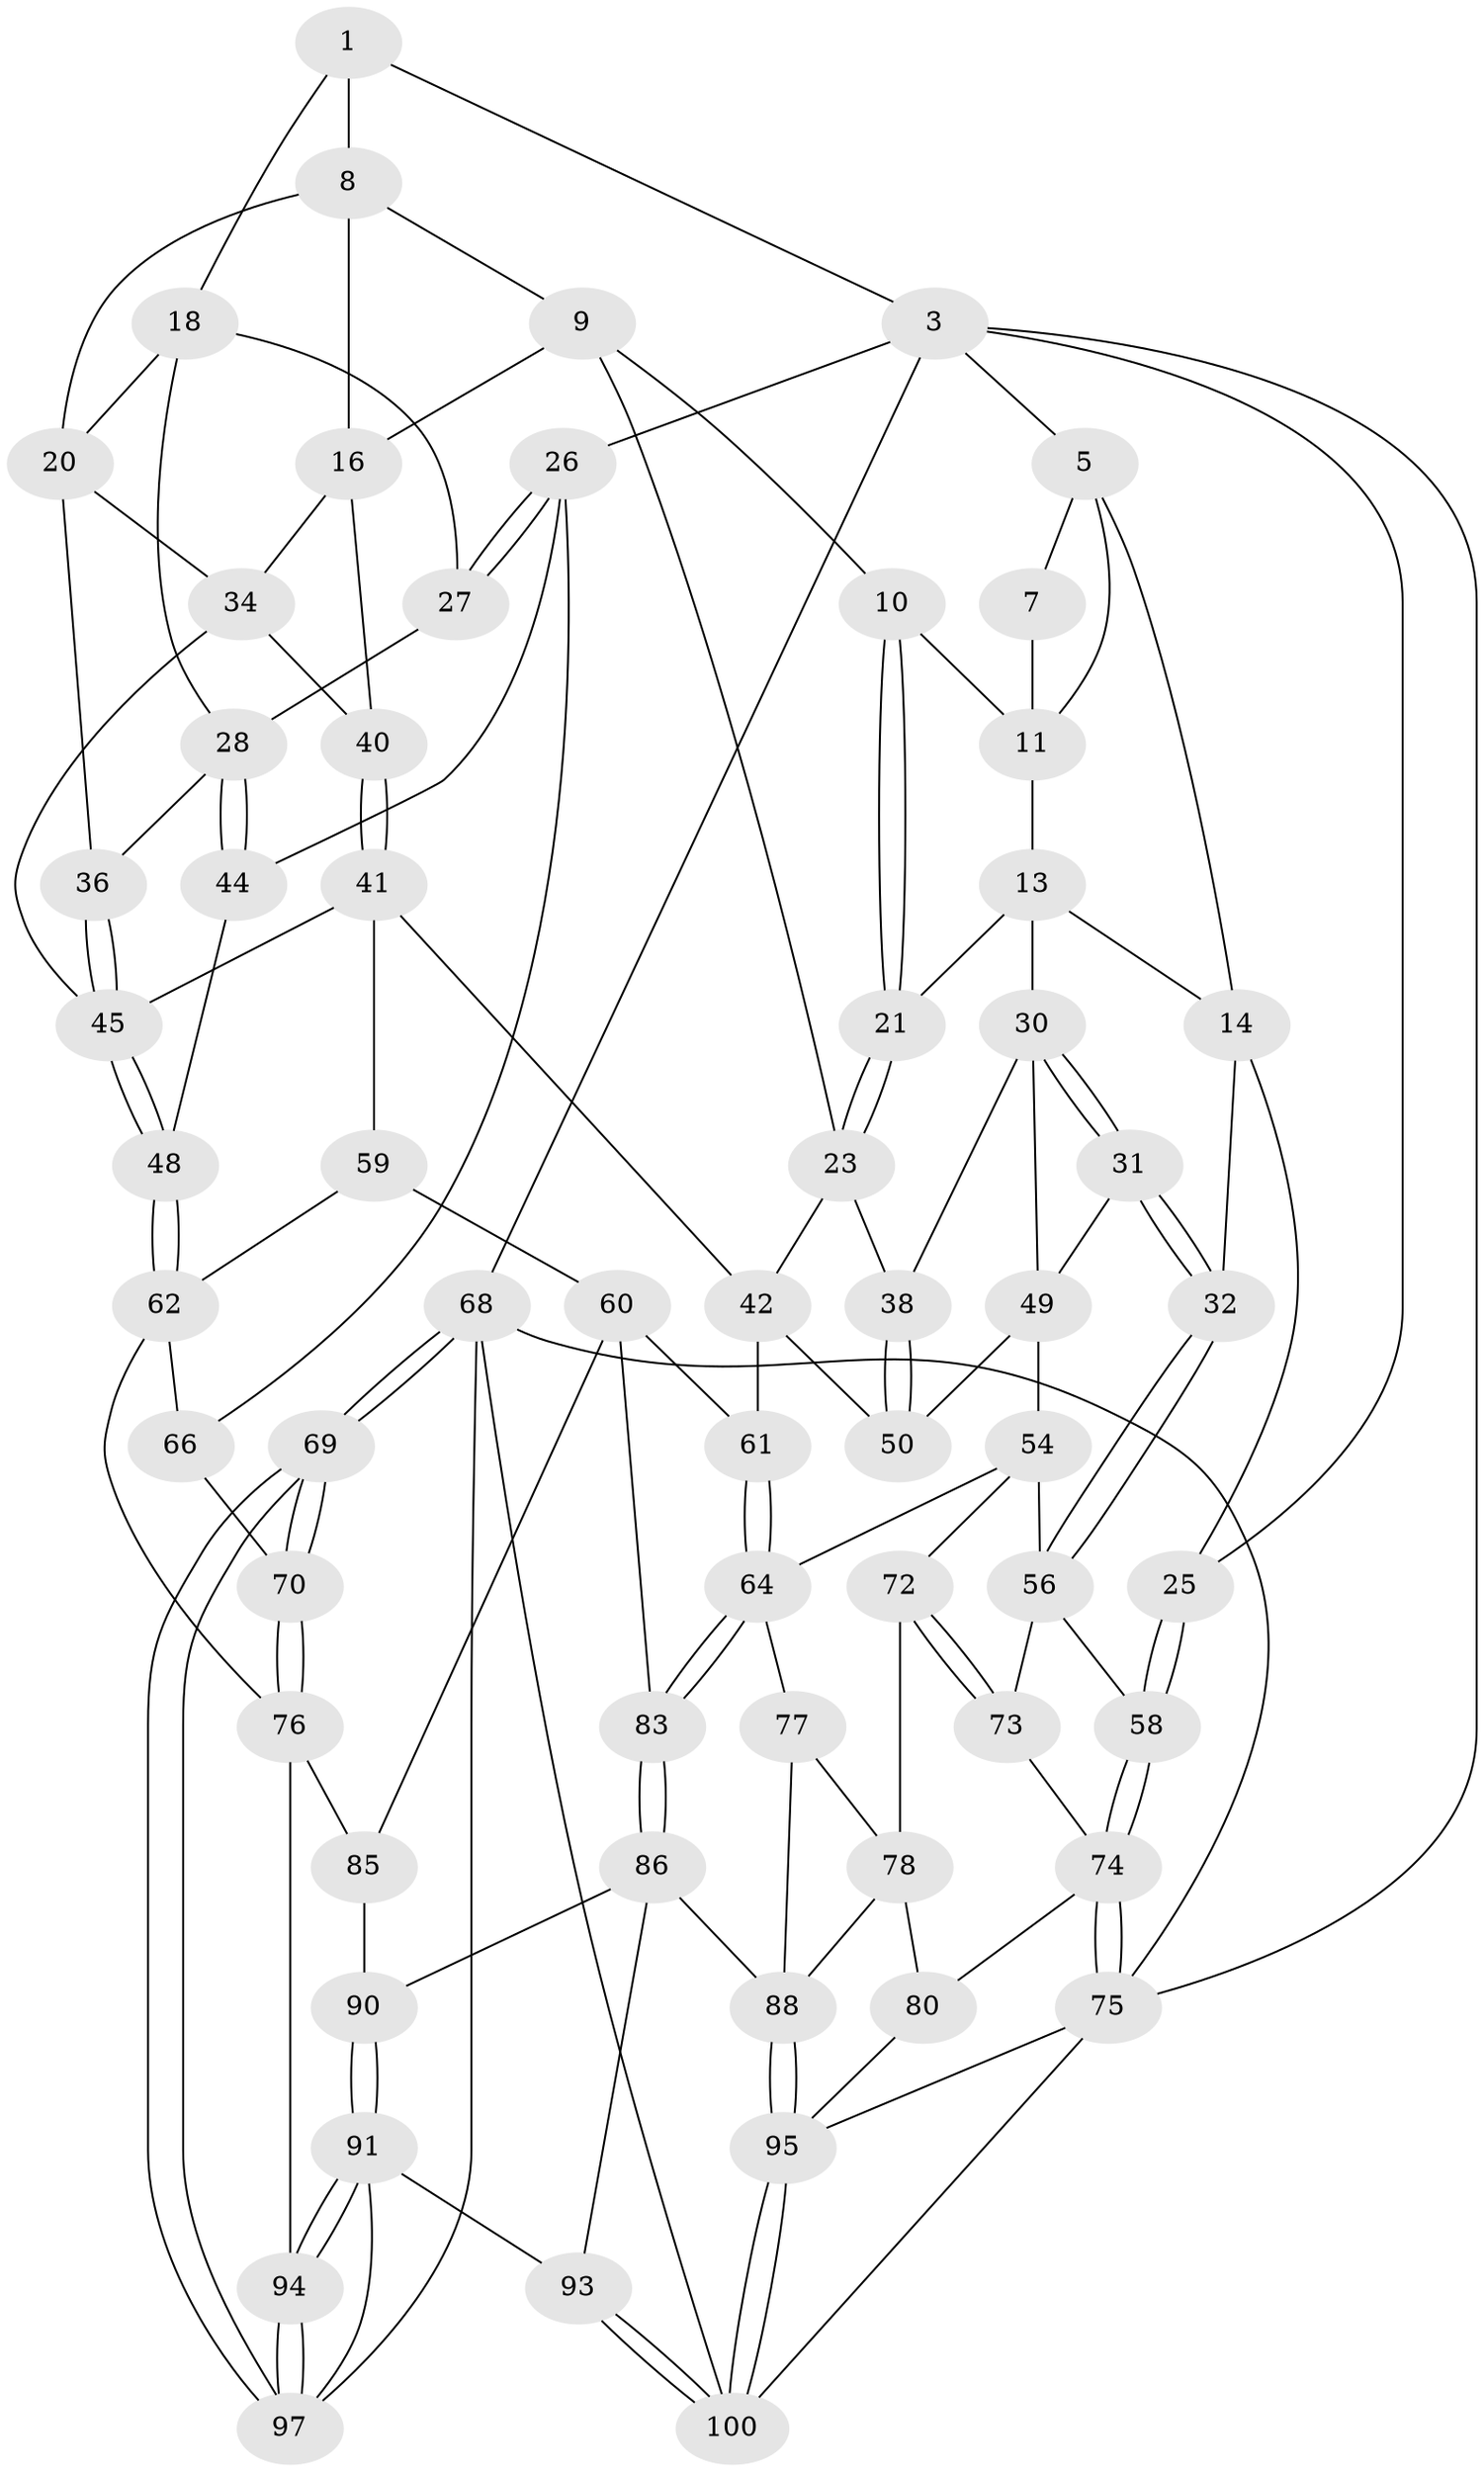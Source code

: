 // original degree distribution, {3: 0.0196078431372549, 5: 0.5686274509803921, 4: 0.21568627450980393, 6: 0.19607843137254902}
// Generated by graph-tools (version 1.1) at 2025/38/02/21/25 10:38:58]
// undirected, 64 vertices, 144 edges
graph export_dot {
graph [start="1"]
  node [color=gray90,style=filled];
  1 [pos="+0.6482744089609487+0",super="+2"];
  3 [pos="+1+0",super="+4"];
  5 [pos="+0+0",super="+6"];
  7 [pos="+0.43512956779531553+0"];
  8 [pos="+0.639313399786012+0",super="+15"];
  9 [pos="+0.5933430889507271+0.040133285005645225",super="+17"];
  10 [pos="+0.4414982286902621+0.0874320843083006"];
  11 [pos="+0.42159783996343686+0.011562209917785516",super="+12"];
  13 [pos="+0.2605134822246048+0.10334002688167193",super="+22"];
  14 [pos="+0.10426298252522652+0.12692888177085349",super="+24"];
  16 [pos="+0.6683144614422403+0.14532865826155417",super="+35"];
  18 [pos="+0.9035590680340301+0.053598847307568434",super="+19"];
  20 [pos="+0.7477267289481326+0.14311638058779336",super="+33"];
  21 [pos="+0.4318633590670805+0.14375975175061084"];
  23 [pos="+0.4867470094376802+0.22340445159754196",super="+37"];
  25 [pos="+0+0.06053200462113502"];
  26 [pos="+1+0.21531416557083402",super="+43"];
  27 [pos="+0.9437689484363911+0.17168789282733554"];
  28 [pos="+0.9377474277400093+0.2254738977685763",super="+29"];
  30 [pos="+0.24792541709519086+0.2021802102065151",super="+39"];
  31 [pos="+0.19609301686439143+0.24847400890818158"];
  32 [pos="+0.14306013289657188+0.274321132357929"];
  34 [pos="+0.7145357090805341+0.24191124182136614",super="+47"];
  36 [pos="+0.8231129688743861+0.34896529312888513"];
  38 [pos="+0.34948083571293925+0.2632470252308918"];
  40 [pos="+0.6115847182264507+0.2610916548263509"];
  41 [pos="+0.5691897049098936+0.2869685603947872",super="+52"];
  42 [pos="+0.5082704785881716+0.27992370194301613",super="+53"];
  44 [pos="+1+0.28592234241039377"];
  45 [pos="+0.8226396200421505+0.3531924821600962",super="+46"];
  48 [pos="+0.8655958060455236+0.3754813126657744"];
  49 [pos="+0.307645364352917+0.3454004713723305",super="+51"];
  50 [pos="+0.38874182888051106+0.43964791594507135"];
  54 [pos="+0.34883749372141587+0.4946850145682002",super="+55"];
  56 [pos="+0.1328521077086765+0.29429488938214104",super="+57"];
  58 [pos="+0+0.4038762181582218"];
  59 [pos="+0.6872569863387298+0.45230478134567825"];
  60 [pos="+0.6732049021535419+0.47346545043198085",super="+82"];
  61 [pos="+0.5667688642117037+0.43436901955008494"];
  62 [pos="+0.8897198977239803+0.4248846948124204",super="+63"];
  64 [pos="+0.46087704048454475+0.563541077152185",super="+65"];
  66 [pos="+1+0.39506595476928463",super="+67"];
  68 [pos="+1+1",super="+101"];
  69 [pos="+1+1"];
  70 [pos="+1+0.7382032298857218",super="+71"];
  72 [pos="+0.12202257986269936+0.48840725031192006"];
  73 [pos="+0.034566141203236256+0.479618489372058"];
  74 [pos="+0+0.8421409485109272",super="+81"];
  75 [pos="+0+1",super="+98"];
  76 [pos="+0.894169525378707+0.6610705969378204",super="+84"];
  77 [pos="+0.3032433936520021+0.5754589771548994"];
  78 [pos="+0.12577605802289843+0.49777273585069776",super="+79"];
  80 [pos="+0.14104437391018695+0.6947327389899506"];
  83 [pos="+0.49835242660289886+0.5936194576514583"];
  85 [pos="+0.6704893532371453+0.5947047379486952"];
  86 [pos="+0.494771313944857+0.6260665772225977",super="+87"];
  88 [pos="+0.371400429595979+0.8162701745355194",super="+89"];
  90 [pos="+0.615741736410145+0.7473530210850561"];
  91 [pos="+0.6104212286260468+0.770584167250466",super="+92"];
  93 [pos="+0.5807880662915686+0.7820532137393893"];
  94 [pos="+0.7584601801550921+0.8463876773258028"];
  95 [pos="+0.37135494551367393+0.817934113998879",super="+96"];
  97 [pos="+0.7594144172294314+0.8718074124836269",super="+99"];
  100 [pos="+0.5155134953794505+1",super="+102"];
  1 -- 8;
  1 -- 18;
  1 -- 3;
  3 -- 26;
  3 -- 68;
  3 -- 25;
  3 -- 75;
  3 -- 5;
  5 -- 14;
  5 -- 7;
  5 -- 11;
  7 -- 11;
  8 -- 9;
  8 -- 16;
  8 -- 20;
  9 -- 10;
  9 -- 16;
  9 -- 23;
  10 -- 11;
  10 -- 21;
  10 -- 21;
  11 -- 13;
  13 -- 14;
  13 -- 21;
  13 -- 30;
  14 -- 32;
  14 -- 25;
  16 -- 34;
  16 -- 40;
  18 -- 27;
  18 -- 20;
  18 -- 28;
  20 -- 34;
  20 -- 36;
  21 -- 23;
  21 -- 23;
  23 -- 42;
  23 -- 38;
  25 -- 58;
  25 -- 58;
  26 -- 27;
  26 -- 27;
  26 -- 44;
  26 -- 66;
  27 -- 28;
  28 -- 44;
  28 -- 44;
  28 -- 36;
  30 -- 31;
  30 -- 31;
  30 -- 38;
  30 -- 49;
  31 -- 32;
  31 -- 32;
  31 -- 49;
  32 -- 56;
  32 -- 56;
  34 -- 40;
  34 -- 45;
  36 -- 45;
  36 -- 45;
  38 -- 50;
  38 -- 50;
  40 -- 41;
  40 -- 41;
  41 -- 42;
  41 -- 59;
  41 -- 45;
  42 -- 50;
  42 -- 61;
  44 -- 48;
  45 -- 48;
  45 -- 48;
  48 -- 62;
  48 -- 62;
  49 -- 50;
  49 -- 54;
  54 -- 64;
  54 -- 56;
  54 -- 72;
  56 -- 73;
  56 -- 58;
  58 -- 74;
  58 -- 74;
  59 -- 60;
  59 -- 62;
  60 -- 61;
  60 -- 83;
  60 -- 85;
  61 -- 64;
  61 -- 64;
  62 -- 76;
  62 -- 66;
  64 -- 83;
  64 -- 83;
  64 -- 77;
  66 -- 70 [weight=2];
  68 -- 69;
  68 -- 69;
  68 -- 75;
  68 -- 100;
  68 -- 97;
  69 -- 70;
  69 -- 70;
  69 -- 97;
  69 -- 97;
  70 -- 76;
  70 -- 76;
  72 -- 73;
  72 -- 73;
  72 -- 78;
  73 -- 74;
  74 -- 75;
  74 -- 75;
  74 -- 80;
  75 -- 100;
  75 -- 95;
  76 -- 85;
  76 -- 94;
  77 -- 78;
  77 -- 88;
  78 -- 80;
  78 -- 88;
  80 -- 95;
  83 -- 86;
  83 -- 86;
  85 -- 90;
  86 -- 90;
  86 -- 88;
  86 -- 93;
  88 -- 95;
  88 -- 95;
  90 -- 91;
  90 -- 91;
  91 -- 94;
  91 -- 94;
  91 -- 93;
  91 -- 97;
  93 -- 100;
  93 -- 100;
  94 -- 97;
  94 -- 97;
  95 -- 100;
  95 -- 100;
}
